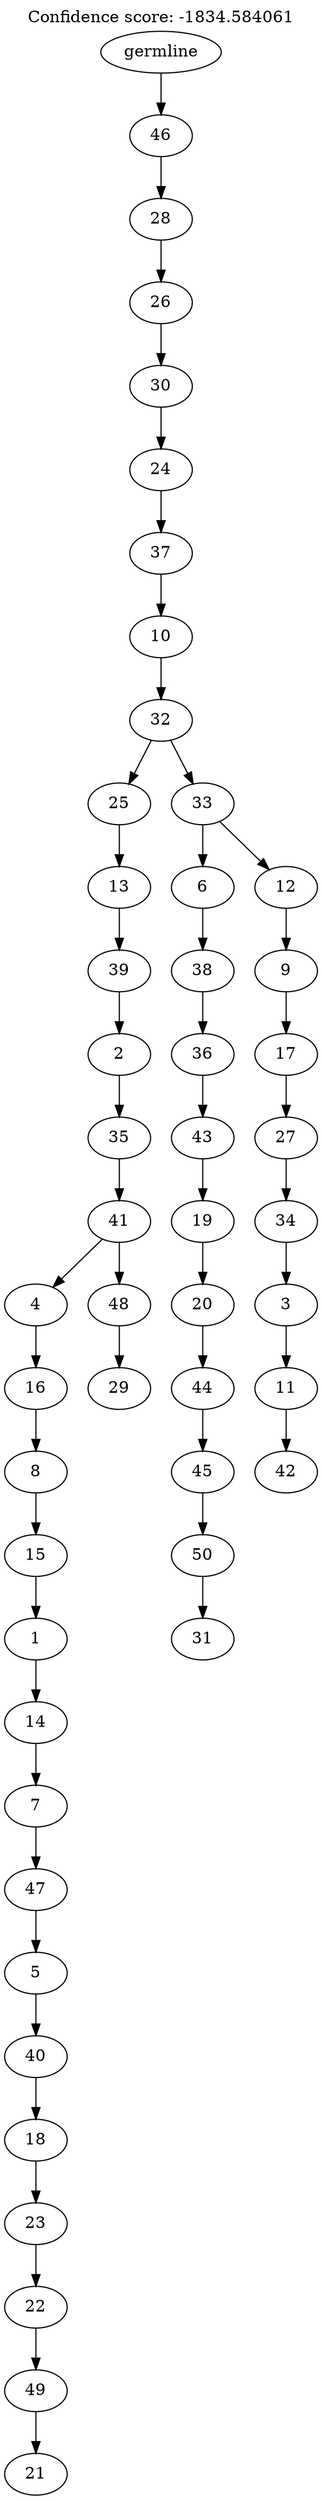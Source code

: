 digraph g {
	"49" -> "50";
	"50" [label="21"];
	"48" -> "49";
	"49" [label="49"];
	"47" -> "48";
	"48" [label="22"];
	"46" -> "47";
	"47" [label="23"];
	"45" -> "46";
	"46" [label="18"];
	"44" -> "45";
	"45" [label="40"];
	"43" -> "44";
	"44" [label="5"];
	"42" -> "43";
	"43" [label="47"];
	"41" -> "42";
	"42" [label="7"];
	"40" -> "41";
	"41" [label="14"];
	"39" -> "40";
	"40" [label="1"];
	"38" -> "39";
	"39" [label="15"];
	"37" -> "38";
	"38" [label="8"];
	"36" -> "37";
	"37" [label="16"];
	"34" -> "35";
	"35" [label="29"];
	"33" -> "34";
	"34" [label="48"];
	"33" -> "36";
	"36" [label="4"];
	"32" -> "33";
	"33" [label="41"];
	"31" -> "32";
	"32" [label="35"];
	"30" -> "31";
	"31" [label="2"];
	"29" -> "30";
	"30" [label="39"];
	"28" -> "29";
	"29" [label="13"];
	"26" -> "27";
	"27" [label="31"];
	"25" -> "26";
	"26" [label="50"];
	"24" -> "25";
	"25" [label="45"];
	"23" -> "24";
	"24" [label="44"];
	"22" -> "23";
	"23" [label="20"];
	"21" -> "22";
	"22" [label="19"];
	"20" -> "21";
	"21" [label="43"];
	"19" -> "20";
	"20" [label="36"];
	"18" -> "19";
	"19" [label="38"];
	"16" -> "17";
	"17" [label="42"];
	"15" -> "16";
	"16" [label="11"];
	"14" -> "15";
	"15" [label="3"];
	"13" -> "14";
	"14" [label="34"];
	"12" -> "13";
	"13" [label="27"];
	"11" -> "12";
	"12" [label="17"];
	"10" -> "11";
	"11" [label="9"];
	"9" -> "10";
	"10" [label="12"];
	"9" -> "18";
	"18" [label="6"];
	"8" -> "9";
	"9" [label="33"];
	"8" -> "28";
	"28" [label="25"];
	"7" -> "8";
	"8" [label="32"];
	"6" -> "7";
	"7" [label="10"];
	"5" -> "6";
	"6" [label="37"];
	"4" -> "5";
	"5" [label="24"];
	"3" -> "4";
	"4" [label="30"];
	"2" -> "3";
	"3" [label="26"];
	"1" -> "2";
	"2" [label="28"];
	"0" -> "1";
	"1" [label="46"];
	"0" [label="germline"];
	labelloc="t";
	label="Confidence score: -1834.584061";
}

